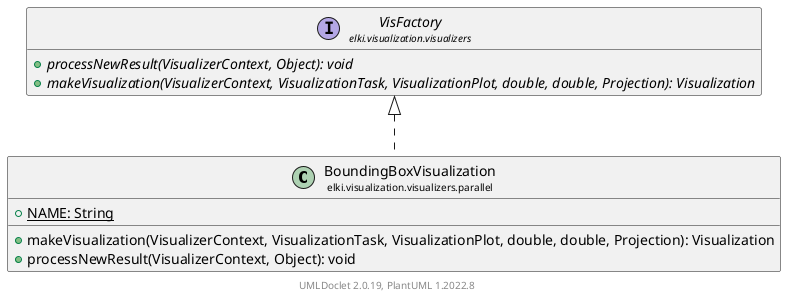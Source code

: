 @startuml
    remove .*\.(Instance|Par|Parameterizer|Factory)$
    set namespaceSeparator none
    hide empty fields
    hide empty methods

    class "<size:14>BoundingBoxVisualization\n<size:10>elki.visualization.visualizers.parallel" as elki.visualization.visualizers.parallel.BoundingBoxVisualization [[BoundingBoxVisualization.html]] {
        {static} +NAME: String
        +makeVisualization(VisualizerContext, VisualizationTask, VisualizationPlot, double, double, Projection): Visualization
        +processNewResult(VisualizerContext, Object): void
    }

    interface "<size:14>VisFactory\n<size:10>elki.visualization.visualizers" as elki.visualization.visualizers.VisFactory [[../VisFactory.html]] {
        {abstract} +processNewResult(VisualizerContext, Object): void
        {abstract} +makeVisualization(VisualizerContext, VisualizationTask, VisualizationPlot, double, double, Projection): Visualization
    }
    class "<size:14>BoundingBoxVisualization.Instance\n<size:10>elki.visualization.visualizers.parallel" as elki.visualization.visualizers.parallel.BoundingBoxVisualization.Instance [[BoundingBoxVisualization.Instance.html]]

    elki.visualization.visualizers.VisFactory <|.. elki.visualization.visualizers.parallel.BoundingBoxVisualization
    elki.visualization.visualizers.parallel.BoundingBoxVisualization +-- elki.visualization.visualizers.parallel.BoundingBoxVisualization.Instance

    center footer UMLDoclet 2.0.19, PlantUML 1.2022.8
@enduml
